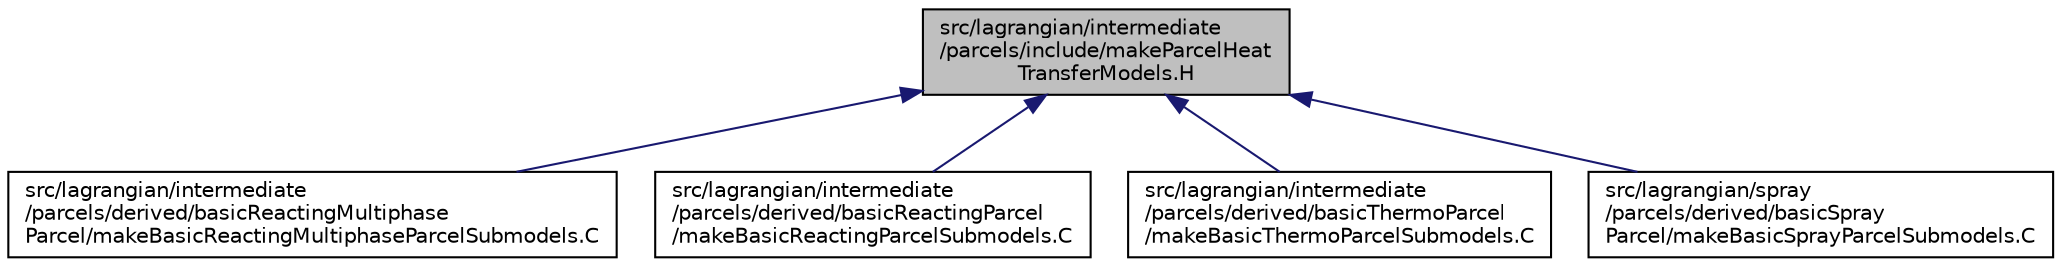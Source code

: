 digraph "src/lagrangian/intermediate/parcels/include/makeParcelHeatTransferModels.H"
{
  bgcolor="transparent";
  edge [fontname="Helvetica",fontsize="10",labelfontname="Helvetica",labelfontsize="10"];
  node [fontname="Helvetica",fontsize="10",shape=record];
  Node102 [label="src/lagrangian/intermediate\l/parcels/include/makeParcelHeat\lTransferModels.H",height=0.2,width=0.4,color="black", fillcolor="grey75", style="filled", fontcolor="black"];
  Node102 -> Node103 [dir="back",color="midnightblue",fontsize="10",style="solid",fontname="Helvetica"];
  Node103 [label="src/lagrangian/intermediate\l/parcels/derived/basicReactingMultiphase\lParcel/makeBasicReactingMultiphaseParcelSubmodels.C",height=0.2,width=0.4,color="black",URL="$a41852.html"];
  Node102 -> Node104 [dir="back",color="midnightblue",fontsize="10",style="solid",fontname="Helvetica"];
  Node104 [label="src/lagrangian/intermediate\l/parcels/derived/basicReactingParcel\l/makeBasicReactingParcelSubmodels.C",height=0.2,width=0.4,color="black",URL="$a41858.html"];
  Node102 -> Node105 [dir="back",color="midnightblue",fontsize="10",style="solid",fontname="Helvetica"];
  Node105 [label="src/lagrangian/intermediate\l/parcels/derived/basicThermoParcel\l/makeBasicThermoParcelSubmodels.C",height=0.2,width=0.4,color="black",URL="$a41864.html"];
  Node102 -> Node106 [dir="back",color="midnightblue",fontsize="10",style="solid",fontname="Helvetica"];
  Node106 [label="src/lagrangian/spray\l/parcels/derived/basicSpray\lParcel/makeBasicSprayParcelSubmodels.C",height=0.2,width=0.4,color="black",URL="$a07355.html"];
}
